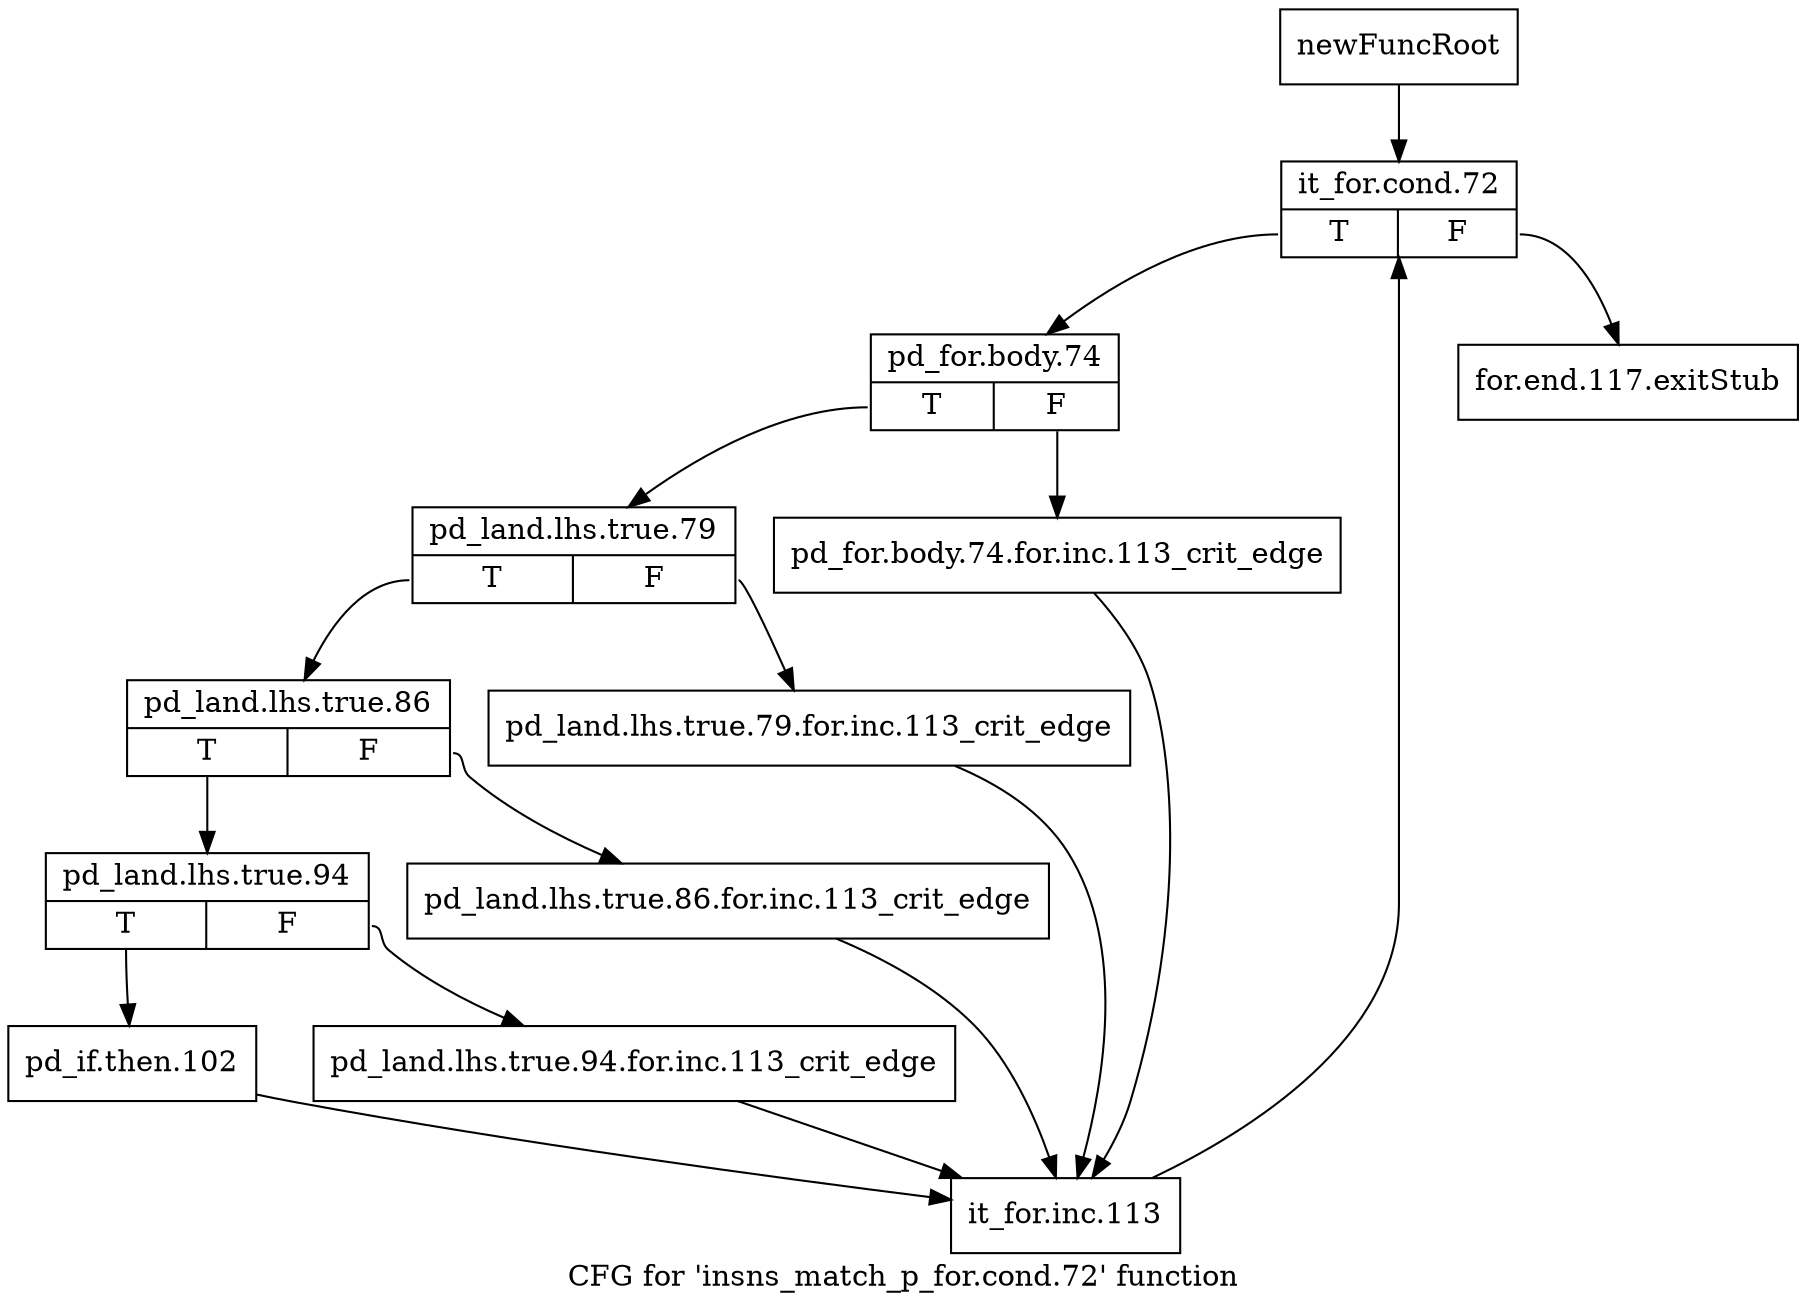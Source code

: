 digraph "CFG for 'insns_match_p_for.cond.72' function" {
	label="CFG for 'insns_match_p_for.cond.72' function";

	Node0x7b964d0 [shape=record,label="{newFuncRoot}"];
	Node0x7b964d0 -> Node0x7b96570;
	Node0x7b96520 [shape=record,label="{for.end.117.exitStub}"];
	Node0x7b96570 [shape=record,label="{it_for.cond.72|{<s0>T|<s1>F}}"];
	Node0x7b96570:s0 -> Node0x7b965c0;
	Node0x7b96570:s1 -> Node0x7b96520;
	Node0x7b965c0 [shape=record,label="{pd_for.body.74|{<s0>T|<s1>F}}"];
	Node0x7b965c0:s0 -> Node0x7b96660;
	Node0x7b965c0:s1 -> Node0x7b96610;
	Node0x7b96610 [shape=record,label="{pd_for.body.74.for.inc.113_crit_edge}"];
	Node0x7b96610 -> Node0x7b96890;
	Node0x7b96660 [shape=record,label="{pd_land.lhs.true.79|{<s0>T|<s1>F}}"];
	Node0x7b96660:s0 -> Node0x7b96700;
	Node0x7b96660:s1 -> Node0x7b966b0;
	Node0x7b966b0 [shape=record,label="{pd_land.lhs.true.79.for.inc.113_crit_edge}"];
	Node0x7b966b0 -> Node0x7b96890;
	Node0x7b96700 [shape=record,label="{pd_land.lhs.true.86|{<s0>T|<s1>F}}"];
	Node0x7b96700:s0 -> Node0x7b967a0;
	Node0x7b96700:s1 -> Node0x7b96750;
	Node0x7b96750 [shape=record,label="{pd_land.lhs.true.86.for.inc.113_crit_edge}"];
	Node0x7b96750 -> Node0x7b96890;
	Node0x7b967a0 [shape=record,label="{pd_land.lhs.true.94|{<s0>T|<s1>F}}"];
	Node0x7b967a0:s0 -> Node0x7b96840;
	Node0x7b967a0:s1 -> Node0x7b967f0;
	Node0x7b967f0 [shape=record,label="{pd_land.lhs.true.94.for.inc.113_crit_edge}"];
	Node0x7b967f0 -> Node0x7b96890;
	Node0x7b96840 [shape=record,label="{pd_if.then.102}"];
	Node0x7b96840 -> Node0x7b96890;
	Node0x7b96890 [shape=record,label="{it_for.inc.113}"];
	Node0x7b96890 -> Node0x7b96570;
}
